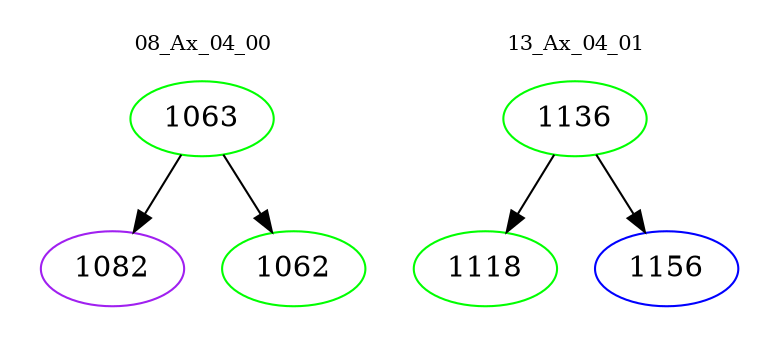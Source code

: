 digraph{
subgraph cluster_0 {
color = white
label = "08_Ax_04_00";
fontsize=10;
T0_1063 [label="1063", color="green"]
T0_1063 -> T0_1082 [color="black"]
T0_1082 [label="1082", color="purple"]
T0_1063 -> T0_1062 [color="black"]
T0_1062 [label="1062", color="green"]
}
subgraph cluster_1 {
color = white
label = "13_Ax_04_01";
fontsize=10;
T1_1136 [label="1136", color="green"]
T1_1136 -> T1_1118 [color="black"]
T1_1118 [label="1118", color="green"]
T1_1136 -> T1_1156 [color="black"]
T1_1156 [label="1156", color="blue"]
}
}
